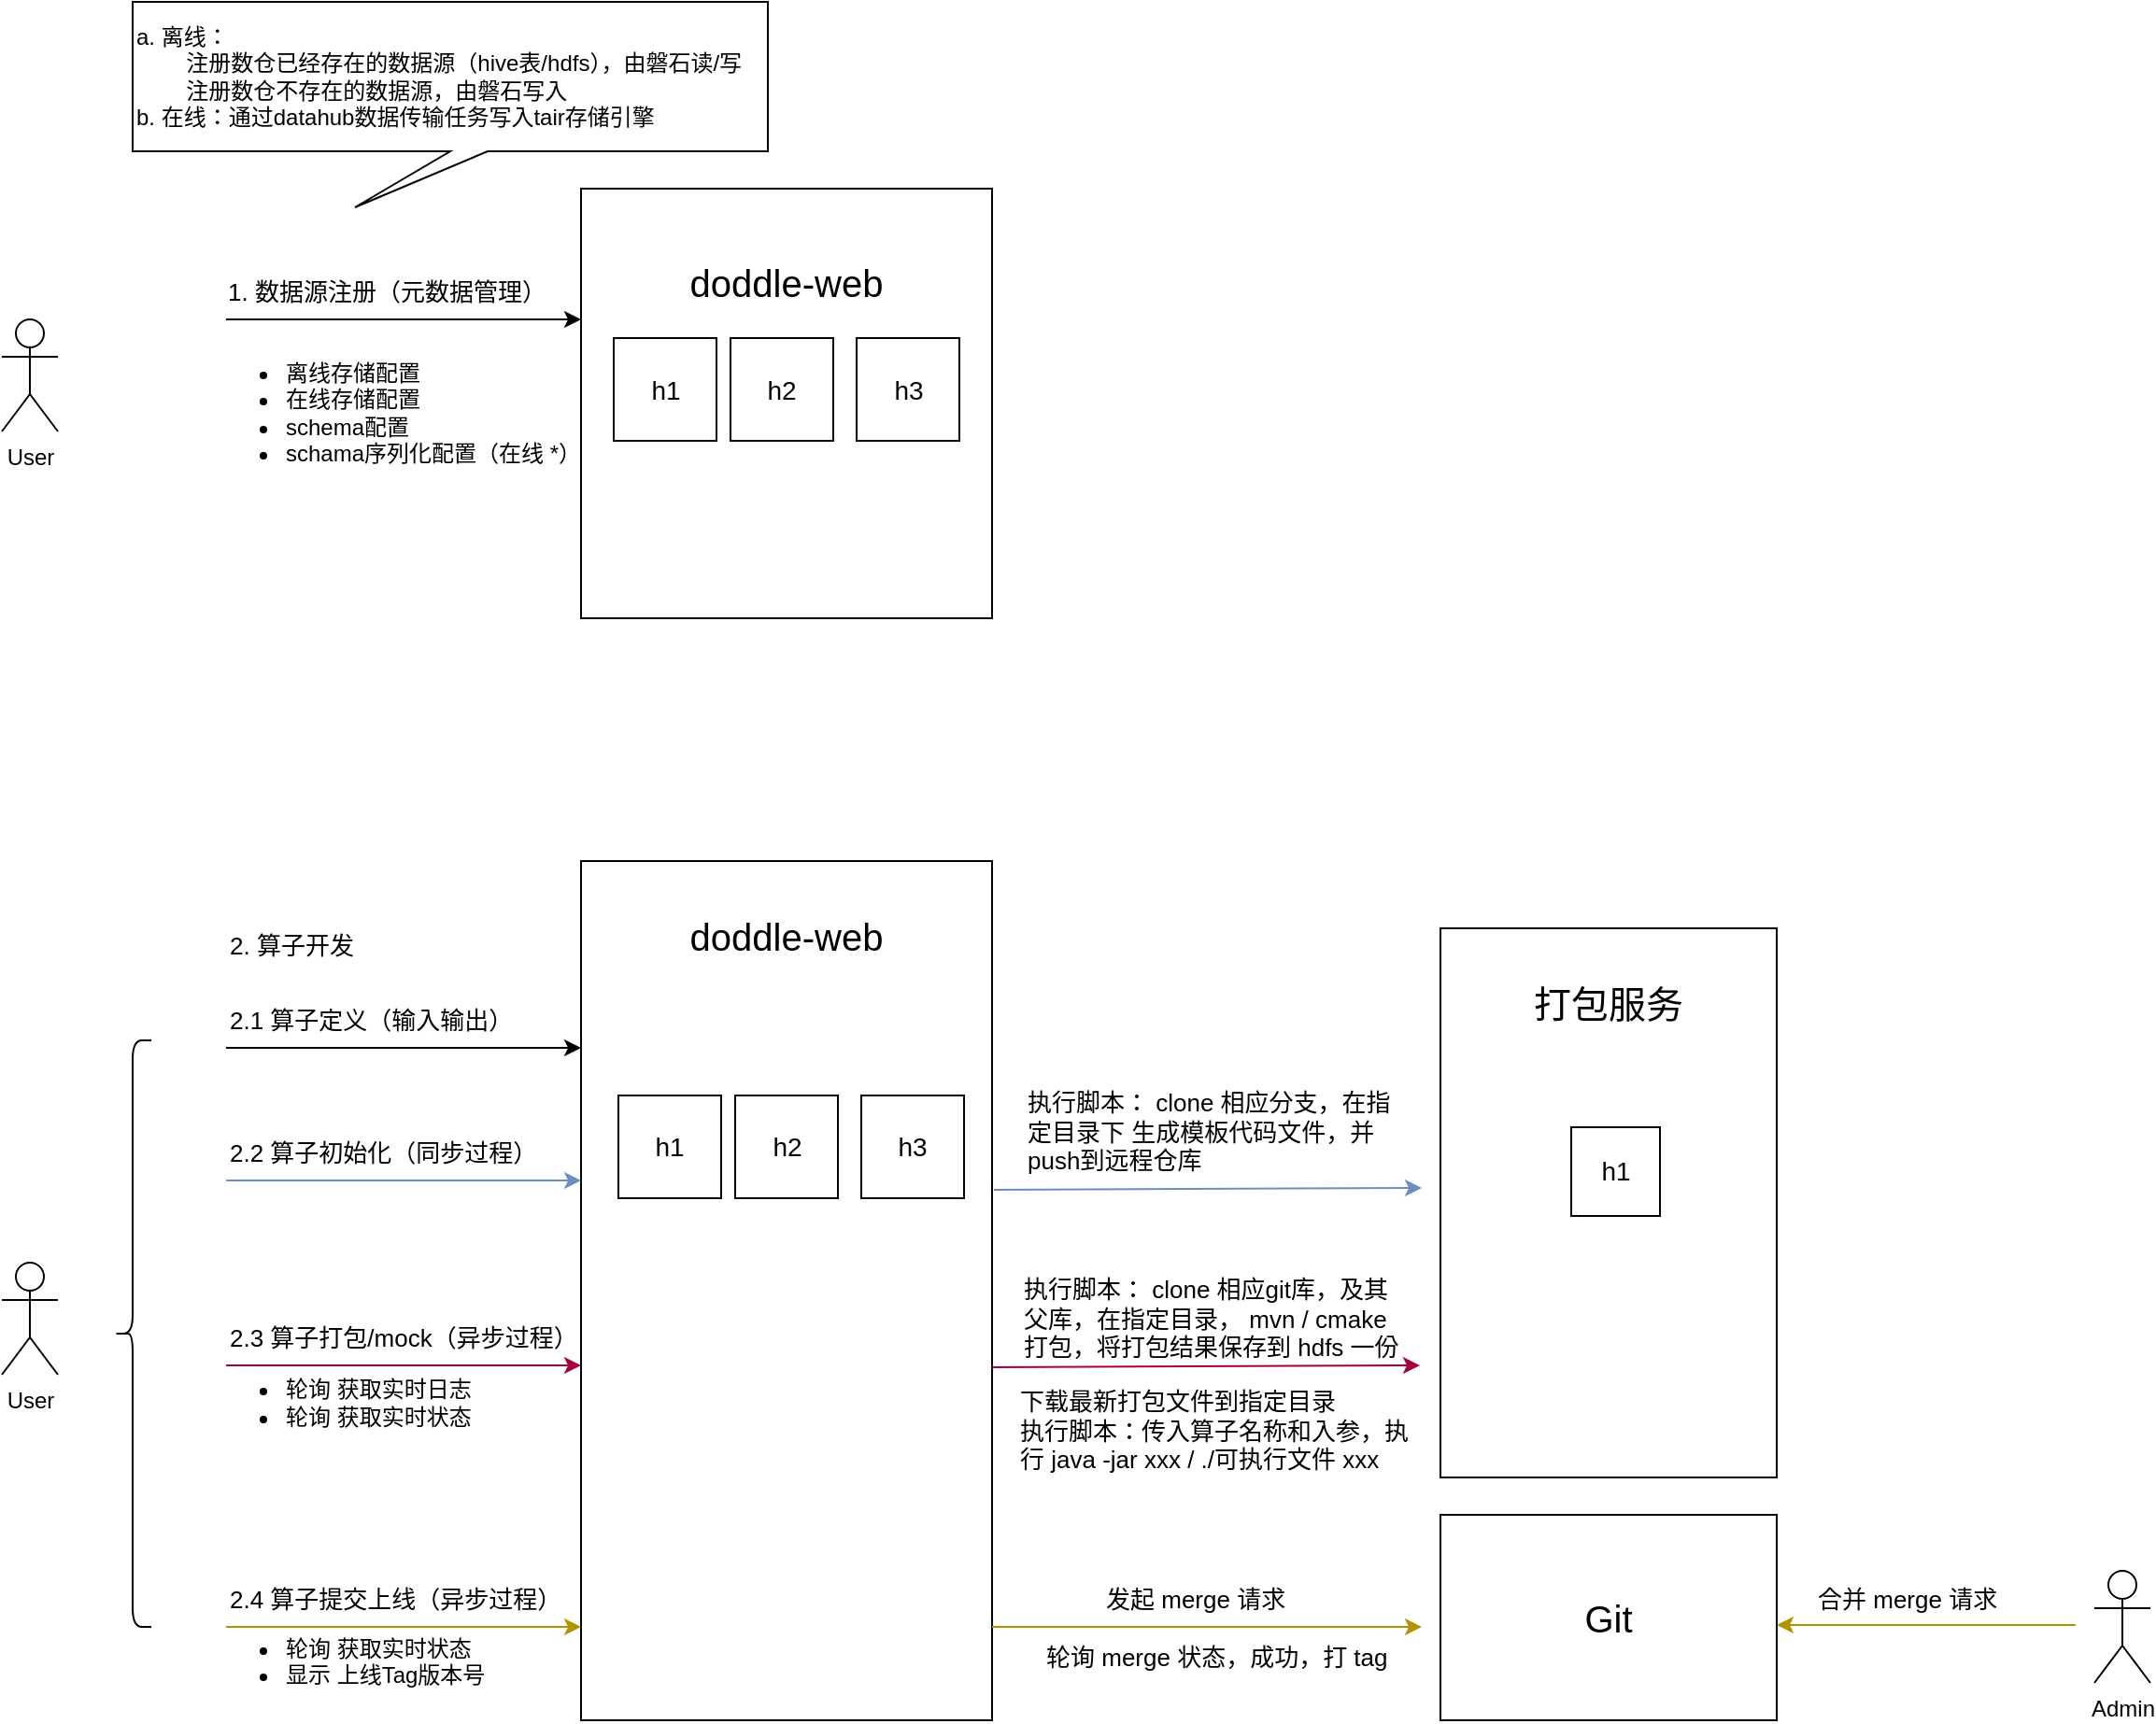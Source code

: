 <mxfile version="24.6.4" type="github">
  <diagram name="第 1 页" id="kcHQdLR27bvTdgTu87UB">
    <mxGraphModel dx="1751" dy="649" grid="1" gridSize="10" guides="1" tooltips="1" connect="1" arrows="1" fold="1" page="0" pageScale="1" pageWidth="827" pageHeight="1169" math="0" shadow="0">
      <root>
        <mxCell id="0" />
        <mxCell id="1" parent="0" />
        <mxCell id="V1DBYt7TzoHOVX0YRmnc-1" value="" style="rounded=0;whiteSpace=wrap;html=1;" vertex="1" parent="1">
          <mxGeometry x="150" y="130" width="220" height="230" as="geometry" />
        </mxCell>
        <mxCell id="V1DBYt7TzoHOVX0YRmnc-2" value="&lt;font style=&quot;font-size: 20px;&quot;&gt;doddle-web&lt;/font&gt;" style="text;html=1;align=center;verticalAlign=middle;whiteSpace=wrap;rounded=0;" vertex="1" parent="1">
          <mxGeometry x="195" y="150" width="130" height="60" as="geometry" />
        </mxCell>
        <mxCell id="V1DBYt7TzoHOVX0YRmnc-3" value="" style="endArrow=classic;html=1;rounded=0;" edge="1" parent="1">
          <mxGeometry width="50" height="50" relative="1" as="geometry">
            <mxPoint x="-40" y="200" as="sourcePoint" />
            <mxPoint x="150" y="200" as="targetPoint" />
          </mxGeometry>
        </mxCell>
        <mxCell id="V1DBYt7TzoHOVX0YRmnc-4" value="" style="endArrow=classic;html=1;rounded=0;entryX=-0.018;entryY=0.805;entryDx=0;entryDy=0;entryPerimeter=0;" edge="1" parent="1">
          <mxGeometry width="50" height="50" relative="1" as="geometry">
            <mxPoint x="-40" y="590" as="sourcePoint" />
            <mxPoint x="150.0" y="590.05" as="targetPoint" />
          </mxGeometry>
        </mxCell>
        <mxCell id="V1DBYt7TzoHOVX0YRmnc-7" value="&lt;font style=&quot;font-size: 13px;&quot;&gt;1. 数据源注册（元数据管理）&lt;/font&gt;" style="text;html=1;align=center;verticalAlign=middle;whiteSpace=wrap;rounded=0;" vertex="1" parent="1">
          <mxGeometry x="-40" y="170" width="170" height="30" as="geometry" />
        </mxCell>
        <mxCell id="V1DBYt7TzoHOVX0YRmnc-8" value="a. 离线：&lt;div&gt;&lt;span style=&quot;white-space: pre;&quot;&gt;&#x9;&lt;/span&gt;注册数仓已经存在的数据源（hive表/hdfs），由磐石读/写&lt;div&gt;&lt;span style=&quot;white-space: pre;&quot;&gt;&#x9;&lt;/span&gt;注册数仓不存在的数据源，由磐石写入&lt;/div&gt;&lt;/div&gt;&lt;div&gt;b. 在线：通过datahub数据传输任务写入tair存储引擎&lt;/div&gt;" style="shape=callout;whiteSpace=wrap;html=1;perimeter=calloutPerimeter;align=left;position2=0.35;" vertex="1" parent="1">
          <mxGeometry x="-90" y="30" width="340" height="110" as="geometry" />
        </mxCell>
        <mxCell id="V1DBYt7TzoHOVX0YRmnc-9" value="&lt;font style=&quot;font-size: 13px;&quot;&gt;2. 算子开发&lt;/font&gt;" style="text;html=1;align=left;verticalAlign=middle;whiteSpace=wrap;rounded=0;" vertex="1" parent="1">
          <mxGeometry x="-40" y="520" width="170" height="30" as="geometry" />
        </mxCell>
        <mxCell id="V1DBYt7TzoHOVX0YRmnc-13" value="&lt;ul&gt;&lt;li&gt;离线存储配置&lt;/li&gt;&lt;li&gt;在线存储配置&lt;/li&gt;&lt;li&gt;schema配置&lt;/li&gt;&lt;li&gt;schama序列化配置（在线 *）&lt;/li&gt;&lt;/ul&gt;" style="text;strokeColor=none;fillColor=none;html=1;whiteSpace=wrap;verticalAlign=middle;overflow=hidden;" vertex="1" parent="1">
          <mxGeometry x="-50" y="200" width="200" height="100" as="geometry" />
        </mxCell>
        <mxCell id="V1DBYt7TzoHOVX0YRmnc-14" value="" style="rounded=0;whiteSpace=wrap;html=1;" vertex="1" parent="1">
          <mxGeometry x="150" y="490" width="220" height="460" as="geometry" />
        </mxCell>
        <mxCell id="V1DBYt7TzoHOVX0YRmnc-15" value="&lt;font style=&quot;font-size: 20px;&quot;&gt;doddle-web&lt;/font&gt;" style="text;html=1;align=center;verticalAlign=middle;whiteSpace=wrap;rounded=0;" vertex="1" parent="1">
          <mxGeometry x="195" y="500" width="130" height="60" as="geometry" />
        </mxCell>
        <mxCell id="V1DBYt7TzoHOVX0YRmnc-16" value="&lt;font style=&quot;font-size: 13px;&quot;&gt;2.1 算子定义（输入输出）&lt;/font&gt;" style="text;html=1;align=left;verticalAlign=middle;whiteSpace=wrap;rounded=0;" vertex="1" parent="1">
          <mxGeometry x="-40" y="560" width="170" height="30" as="geometry" />
        </mxCell>
        <mxCell id="V1DBYt7TzoHOVX0YRmnc-17" value="&lt;font style=&quot;font-size: 13px;&quot;&gt;2.2 算子初始化（同步过程）&lt;/font&gt;" style="text;html=1;align=left;verticalAlign=middle;whiteSpace=wrap;rounded=0;" vertex="1" parent="1">
          <mxGeometry x="-40" y="631" width="170" height="30" as="geometry" />
        </mxCell>
        <mxCell id="V1DBYt7TzoHOVX0YRmnc-18" value="" style="endArrow=classic;html=1;rounded=0;entryX=-0.018;entryY=0.805;entryDx=0;entryDy=0;entryPerimeter=0;fillColor=#dae8fc;strokeColor=#6c8ebf;" edge="1" parent="1">
          <mxGeometry width="50" height="50" relative="1" as="geometry">
            <mxPoint x="-40" y="661" as="sourcePoint" />
            <mxPoint x="150.0" y="661.05" as="targetPoint" />
          </mxGeometry>
        </mxCell>
        <mxCell id="V1DBYt7TzoHOVX0YRmnc-20" value="&lt;font style=&quot;font-size: 14px;&quot;&gt;h1&lt;/font&gt;" style="whiteSpace=wrap;html=1;aspect=fixed;" vertex="1" parent="1">
          <mxGeometry x="170" y="615.5" width="55" height="55" as="geometry" />
        </mxCell>
        <mxCell id="V1DBYt7TzoHOVX0YRmnc-21" value="&lt;span style=&quot;font-size: 14px;&quot;&gt;h2&lt;/span&gt;" style="whiteSpace=wrap;html=1;aspect=fixed;" vertex="1" parent="1">
          <mxGeometry x="232.5" y="615.5" width="55" height="55" as="geometry" />
        </mxCell>
        <mxCell id="V1DBYt7TzoHOVX0YRmnc-22" value="&lt;span style=&quot;font-size: 14px;&quot;&gt;h3&lt;/span&gt;" style="whiteSpace=wrap;html=1;aspect=fixed;" vertex="1" parent="1">
          <mxGeometry x="300" y="615.5" width="55" height="55" as="geometry" />
        </mxCell>
        <mxCell id="V1DBYt7TzoHOVX0YRmnc-24" value="" style="rounded=0;whiteSpace=wrap;html=1;" vertex="1" parent="1">
          <mxGeometry x="610" y="526" width="180" height="294" as="geometry" />
        </mxCell>
        <mxCell id="V1DBYt7TzoHOVX0YRmnc-25" value="&lt;span style=&quot;font-size: 20px;&quot;&gt;打包服务&lt;/span&gt;" style="text;html=1;align=center;verticalAlign=middle;whiteSpace=wrap;rounded=0;" vertex="1" parent="1">
          <mxGeometry x="635" y="536" width="130" height="60" as="geometry" />
        </mxCell>
        <mxCell id="V1DBYt7TzoHOVX0YRmnc-26" value="&lt;span style=&quot;font-size: 14px;&quot;&gt;h1&lt;/span&gt;" style="whiteSpace=wrap;html=1;aspect=fixed;" vertex="1" parent="1">
          <mxGeometry x="680" y="632.5" width="47.5" height="47.5" as="geometry" />
        </mxCell>
        <mxCell id="V1DBYt7TzoHOVX0YRmnc-28" value="" style="endArrow=classic;html=1;rounded=0;fillColor=#dae8fc;strokeColor=#6c8ebf;" edge="1" parent="1">
          <mxGeometry width="50" height="50" relative="1" as="geometry">
            <mxPoint x="371" y="666" as="sourcePoint" />
            <mxPoint x="600" y="665" as="targetPoint" />
          </mxGeometry>
        </mxCell>
        <mxCell id="V1DBYt7TzoHOVX0YRmnc-29" value="&lt;span style=&quot;font-size: 13px;&quot;&gt;执行脚本： clone 相应分支，在指定目录下 生成模板代码文件，并push到远程仓库&lt;/span&gt;" style="text;html=1;align=left;verticalAlign=middle;whiteSpace=wrap;rounded=0;" vertex="1" parent="1">
          <mxGeometry x="387" y="610" width="205" height="50" as="geometry" />
        </mxCell>
        <mxCell id="V1DBYt7TzoHOVX0YRmnc-30" value="&lt;font style=&quot;font-size: 13px;&quot;&gt;2.3 算子打包/mock（异步过程）&lt;/font&gt;" style="text;html=1;align=left;verticalAlign=middle;whiteSpace=wrap;rounded=0;" vertex="1" parent="1">
          <mxGeometry x="-40" y="730" width="190" height="30" as="geometry" />
        </mxCell>
        <mxCell id="V1DBYt7TzoHOVX0YRmnc-31" value="" style="endArrow=classic;html=1;rounded=0;entryX=-0.018;entryY=0.805;entryDx=0;entryDy=0;entryPerimeter=0;fillColor=#d80073;strokeColor=#A50040;" edge="1" parent="1">
          <mxGeometry width="50" height="50" relative="1" as="geometry">
            <mxPoint x="-40" y="760" as="sourcePoint" />
            <mxPoint x="150.0" y="760.05" as="targetPoint" />
          </mxGeometry>
        </mxCell>
        <mxCell id="V1DBYt7TzoHOVX0YRmnc-32" value="" style="endArrow=classic;html=1;rounded=0;fillColor=#d80073;strokeColor=#A50040;" edge="1" parent="1">
          <mxGeometry width="50" height="50" relative="1" as="geometry">
            <mxPoint x="370" y="761" as="sourcePoint" />
            <mxPoint x="599" y="760" as="targetPoint" />
          </mxGeometry>
        </mxCell>
        <mxCell id="V1DBYt7TzoHOVX0YRmnc-80" value="&lt;span style=&quot;font-size: 13px;&quot;&gt;执行脚本： clone 相应git库，及其父库，在指定目录， mvn / cmake 打包，将打包结果保存到 hdfs 一份&lt;/span&gt;" style="text;html=1;align=left;verticalAlign=middle;whiteSpace=wrap;rounded=0;" vertex="1" parent="1">
          <mxGeometry x="385" y="710" width="205" height="50" as="geometry" />
        </mxCell>
        <mxCell id="V1DBYt7TzoHOVX0YRmnc-81" value="&lt;ul&gt;&lt;li&gt;轮询 获取实时日志&lt;/li&gt;&lt;li&gt;轮询 获取实时状态&lt;/li&gt;&lt;/ul&gt;" style="text;strokeColor=none;fillColor=none;html=1;whiteSpace=wrap;verticalAlign=middle;overflow=hidden;" vertex="1" parent="1">
          <mxGeometry x="-50" y="750" width="180" height="60" as="geometry" />
        </mxCell>
        <mxCell id="V1DBYt7TzoHOVX0YRmnc-82" value="&lt;span style=&quot;font-size: 13px;&quot;&gt;下载最新打包文件到指定目录&lt;/span&gt;&lt;div&gt;&lt;span style=&quot;font-size: 13px;&quot;&gt;执行脚本：传入算子名称和入参，执行 java -jar xxx / ./可执行文件 xxx&lt;/span&gt;&lt;/div&gt;" style="text;html=1;align=left;verticalAlign=middle;whiteSpace=wrap;rounded=0;" vertex="1" parent="1">
          <mxGeometry x="383" y="770" width="210" height="50" as="geometry" />
        </mxCell>
        <mxCell id="V1DBYt7TzoHOVX0YRmnc-83" value="&lt;font style=&quot;font-size: 13px;&quot;&gt;2.4 算子提交上线（异步过程）&lt;/font&gt;" style="text;html=1;align=left;verticalAlign=middle;whiteSpace=wrap;rounded=0;" vertex="1" parent="1">
          <mxGeometry x="-40" y="870" width="180" height="30" as="geometry" />
        </mxCell>
        <mxCell id="V1DBYt7TzoHOVX0YRmnc-84" value="" style="endArrow=classic;html=1;rounded=0;entryX=-0.018;entryY=0.805;entryDx=0;entryDy=0;entryPerimeter=0;fillColor=#e3c800;strokeColor=#B09500;" edge="1" parent="1">
          <mxGeometry width="50" height="50" relative="1" as="geometry">
            <mxPoint x="-40" y="900" as="sourcePoint" />
            <mxPoint x="150.0" y="900.05" as="targetPoint" />
          </mxGeometry>
        </mxCell>
        <mxCell id="V1DBYt7TzoHOVX0YRmnc-85" value="&lt;ul&gt;&lt;li&gt;轮询 获取实时状态&lt;/li&gt;&lt;li&gt;显示 上线Tag版本号&lt;/li&gt;&lt;/ul&gt;" style="text;strokeColor=none;fillColor=none;html=1;whiteSpace=wrap;verticalAlign=middle;overflow=hidden;" vertex="1" parent="1">
          <mxGeometry x="-50" y="890" width="180" height="50" as="geometry" />
        </mxCell>
        <mxCell id="V1DBYt7TzoHOVX0YRmnc-86" value="" style="rounded=0;whiteSpace=wrap;html=1;" vertex="1" parent="1">
          <mxGeometry x="610" y="840" width="180" height="110" as="geometry" />
        </mxCell>
        <mxCell id="V1DBYt7TzoHOVX0YRmnc-87" value="" style="endArrow=classic;html=1;rounded=0;fillColor=#e3c800;strokeColor=#B09500;" edge="1" parent="1">
          <mxGeometry width="50" height="50" relative="1" as="geometry">
            <mxPoint x="370" y="900" as="sourcePoint" />
            <mxPoint x="600" y="900" as="targetPoint" />
          </mxGeometry>
        </mxCell>
        <mxCell id="V1DBYt7TzoHOVX0YRmnc-88" value="&lt;span style=&quot;font-size: 20px;&quot;&gt;Git&lt;/span&gt;" style="text;html=1;align=center;verticalAlign=middle;whiteSpace=wrap;rounded=0;" vertex="1" parent="1">
          <mxGeometry x="635" y="865" width="130" height="60" as="geometry" />
        </mxCell>
        <mxCell id="V1DBYt7TzoHOVX0YRmnc-89" value="&lt;span style=&quot;font-size: 13px;&quot;&gt;发起 merge 请求&lt;/span&gt;" style="text;html=1;align=left;verticalAlign=middle;whiteSpace=wrap;rounded=0;" vertex="1" parent="1">
          <mxGeometry x="428.5" y="860" width="122" height="50" as="geometry" />
        </mxCell>
        <mxCell id="V1DBYt7TzoHOVX0YRmnc-90" value="&lt;span style=&quot;font-size: 13px;&quot;&gt;轮询 merge 状态，成功，打 tag&lt;/span&gt;" style="text;html=1;align=left;verticalAlign=middle;whiteSpace=wrap;rounded=0;" vertex="1" parent="1">
          <mxGeometry x="396.5" y="891" width="191.5" height="50" as="geometry" />
        </mxCell>
        <mxCell id="V1DBYt7TzoHOVX0YRmnc-91" value="" style="endArrow=classic;html=1;rounded=0;entryX=0.311;entryY=1.023;entryDx=0;entryDy=0;entryPerimeter=0;fillColor=#e3c800;strokeColor=#B09500;" edge="1" parent="1">
          <mxGeometry width="50" height="50" relative="1" as="geometry">
            <mxPoint x="950" y="899" as="sourcePoint" />
            <mxPoint x="790" y="899" as="targetPoint" />
          </mxGeometry>
        </mxCell>
        <mxCell id="V1DBYt7TzoHOVX0YRmnc-92" value="Admin" style="shape=umlActor;verticalLabelPosition=bottom;verticalAlign=top;html=1;outlineConnect=0;" vertex="1" parent="1">
          <mxGeometry x="960" y="870" width="30" height="60" as="geometry" />
        </mxCell>
        <mxCell id="V1DBYt7TzoHOVX0YRmnc-94" value="&lt;span style=&quot;font-size: 13px;&quot;&gt;合并 merge 请求&lt;/span&gt;" style="text;html=1;align=left;verticalAlign=middle;whiteSpace=wrap;rounded=0;" vertex="1" parent="1">
          <mxGeometry x="810" y="860" width="112" height="50" as="geometry" />
        </mxCell>
        <mxCell id="V1DBYt7TzoHOVX0YRmnc-96" value="User" style="shape=umlActor;verticalLabelPosition=bottom;verticalAlign=top;html=1;outlineConnect=0;" vertex="1" parent="1">
          <mxGeometry x="-160" y="705" width="30" height="60" as="geometry" />
        </mxCell>
        <mxCell id="V1DBYt7TzoHOVX0YRmnc-97" value="" style="shape=curlyBracket;whiteSpace=wrap;html=1;rounded=1;labelPosition=left;verticalLabelPosition=middle;align=right;verticalAlign=middle;" vertex="1" parent="1">
          <mxGeometry x="-100" y="586" width="20" height="314" as="geometry" />
        </mxCell>
        <mxCell id="V1DBYt7TzoHOVX0YRmnc-101" value="User" style="shape=umlActor;verticalLabelPosition=bottom;verticalAlign=top;html=1;outlineConnect=0;" vertex="1" parent="1">
          <mxGeometry x="-160" y="200" width="30" height="60" as="geometry" />
        </mxCell>
        <mxCell id="V1DBYt7TzoHOVX0YRmnc-102" value="&lt;font style=&quot;font-size: 14px;&quot;&gt;h1&lt;/font&gt;" style="whiteSpace=wrap;html=1;aspect=fixed;" vertex="1" parent="1">
          <mxGeometry x="167.5" y="210" width="55" height="55" as="geometry" />
        </mxCell>
        <mxCell id="V1DBYt7TzoHOVX0YRmnc-103" value="&lt;span style=&quot;font-size: 14px;&quot;&gt;h2&lt;/span&gt;" style="whiteSpace=wrap;html=1;aspect=fixed;" vertex="1" parent="1">
          <mxGeometry x="230" y="210" width="55" height="55" as="geometry" />
        </mxCell>
        <mxCell id="V1DBYt7TzoHOVX0YRmnc-104" value="&lt;span style=&quot;font-size: 14px;&quot;&gt;h3&lt;/span&gt;" style="whiteSpace=wrap;html=1;aspect=fixed;" vertex="1" parent="1">
          <mxGeometry x="297.5" y="210" width="55" height="55" as="geometry" />
        </mxCell>
      </root>
    </mxGraphModel>
  </diagram>
</mxfile>
